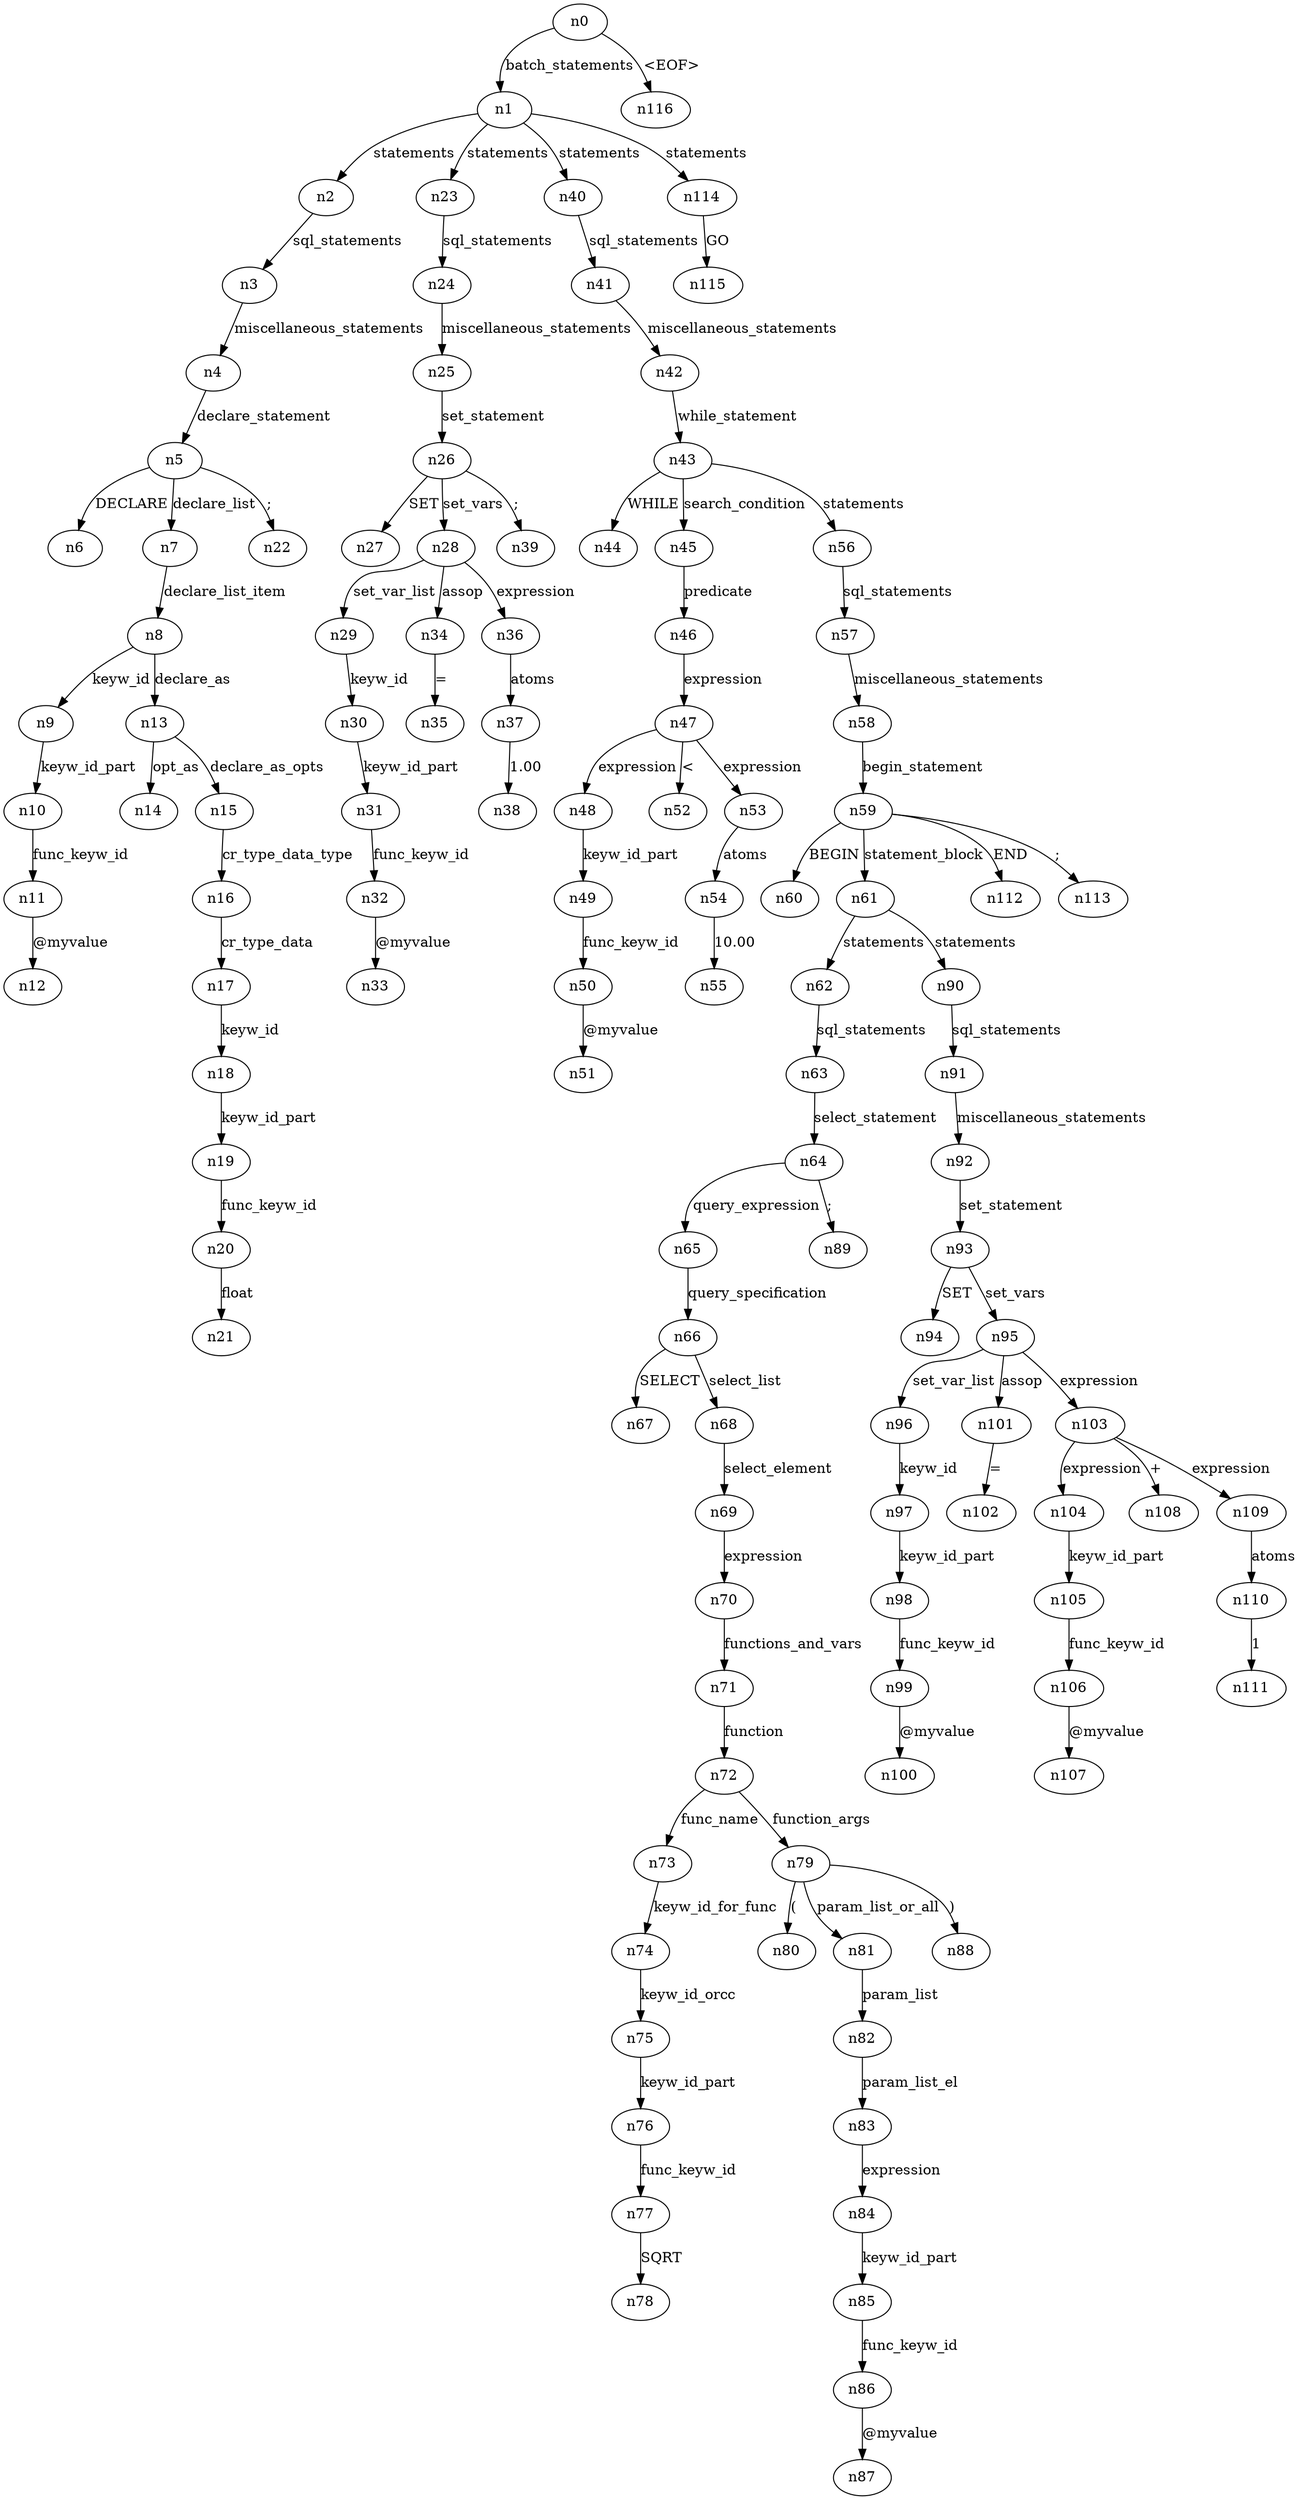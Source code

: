 digraph ParseTree {
  n0 -> n1 [label="batch_statements"];
  n1 -> n2 [label="statements"];
  n2 -> n3 [label="sql_statements"];
  n3 -> n4 [label="miscellaneous_statements"];
  n4 -> n5 [label="declare_statement"];
  n5 -> n6 [label="DECLARE"];
  n5 -> n7 [label="declare_list"];
  n7 -> n8 [label="declare_list_item"];
  n8 -> n9 [label="keyw_id"];
  n9 -> n10 [label="keyw_id_part"];
  n10 -> n11 [label="func_keyw_id"];
  n11 -> n12 [label="@myvalue"];
  n8 -> n13 [label="declare_as"];
  n13 -> n14 [label="opt_as"];
  n13 -> n15 [label="declare_as_opts"];
  n15 -> n16 [label="cr_type_data_type"];
  n16 -> n17 [label="cr_type_data"];
  n17 -> n18 [label="keyw_id"];
  n18 -> n19 [label="keyw_id_part"];
  n19 -> n20 [label="func_keyw_id"];
  n20 -> n21 [label="float"];
  n5 -> n22 [label=";"];
  n1 -> n23 [label="statements"];
  n23 -> n24 [label="sql_statements"];
  n24 -> n25 [label="miscellaneous_statements"];
  n25 -> n26 [label="set_statement"];
  n26 -> n27 [label="SET"];
  n26 -> n28 [label="set_vars"];
  n28 -> n29 [label="set_var_list"];
  n29 -> n30 [label="keyw_id"];
  n30 -> n31 [label="keyw_id_part"];
  n31 -> n32 [label="func_keyw_id"];
  n32 -> n33 [label="@myvalue"];
  n28 -> n34 [label="assop"];
  n34 -> n35 [label="="];
  n28 -> n36 [label="expression"];
  n36 -> n37 [label="atoms"];
  n37 -> n38 [label="1.00"];
  n26 -> n39 [label=";"];
  n1 -> n40 [label="statements"];
  n40 -> n41 [label="sql_statements"];
  n41 -> n42 [label="miscellaneous_statements"];
  n42 -> n43 [label="while_statement"];
  n43 -> n44 [label="WHILE"];
  n43 -> n45 [label="search_condition"];
  n45 -> n46 [label="predicate"];
  n46 -> n47 [label="expression"];
  n47 -> n48 [label="expression"];
  n48 -> n49 [label="keyw_id_part"];
  n49 -> n50 [label="func_keyw_id"];
  n50 -> n51 [label="@myvalue"];
  n47 -> n52 [label="<"];
  n47 -> n53 [label="expression"];
  n53 -> n54 [label="atoms"];
  n54 -> n55 [label="10.00"];
  n43 -> n56 [label="statements"];
  n56 -> n57 [label="sql_statements"];
  n57 -> n58 [label="miscellaneous_statements"];
  n58 -> n59 [label="begin_statement"];
  n59 -> n60 [label="BEGIN"];
  n59 -> n61 [label="statement_block"];
  n61 -> n62 [label="statements"];
  n62 -> n63 [label="sql_statements"];
  n63 -> n64 [label="select_statement"];
  n64 -> n65 [label="query_expression"];
  n65 -> n66 [label="query_specification"];
  n66 -> n67 [label="SELECT"];
  n66 -> n68 [label="select_list"];
  n68 -> n69 [label="select_element"];
  n69 -> n70 [label="expression"];
  n70 -> n71 [label="functions_and_vars"];
  n71 -> n72 [label="function"];
  n72 -> n73 [label="func_name"];
  n73 -> n74 [label="keyw_id_for_func"];
  n74 -> n75 [label="keyw_id_orcc"];
  n75 -> n76 [label="keyw_id_part"];
  n76 -> n77 [label="func_keyw_id"];
  n77 -> n78 [label="SQRT"];
  n72 -> n79 [label="function_args"];
  n79 -> n80 [label="("];
  n79 -> n81 [label="param_list_or_all"];
  n81 -> n82 [label="param_list"];
  n82 -> n83 [label="param_list_el"];
  n83 -> n84 [label="expression"];
  n84 -> n85 [label="keyw_id_part"];
  n85 -> n86 [label="func_keyw_id"];
  n86 -> n87 [label="@myvalue"];
  n79 -> n88 [label=")"];
  n64 -> n89 [label=";"];
  n61 -> n90 [label="statements"];
  n90 -> n91 [label="sql_statements"];
  n91 -> n92 [label="miscellaneous_statements"];
  n92 -> n93 [label="set_statement"];
  n93 -> n94 [label="SET"];
  n93 -> n95 [label="set_vars"];
  n95 -> n96 [label="set_var_list"];
  n96 -> n97 [label="keyw_id"];
  n97 -> n98 [label="keyw_id_part"];
  n98 -> n99 [label="func_keyw_id"];
  n99 -> n100 [label="@myvalue"];
  n95 -> n101 [label="assop"];
  n101 -> n102 [label="="];
  n95 -> n103 [label="expression"];
  n103 -> n104 [label="expression"];
  n104 -> n105 [label="keyw_id_part"];
  n105 -> n106 [label="func_keyw_id"];
  n106 -> n107 [label="@myvalue"];
  n103 -> n108 [label="+"];
  n103 -> n109 [label="expression"];
  n109 -> n110 [label="atoms"];
  n110 -> n111 [label="1"];
  n59 -> n112 [label="END"];
  n59 -> n113 [label=";"];
  n1 -> n114 [label="statements"];
  n114 -> n115 [label="GO"];
  n0 -> n116 [label="<EOF>"];
}